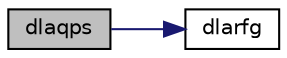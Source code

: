 digraph "dlaqps"
{
 // LATEX_PDF_SIZE
  edge [fontname="Helvetica",fontsize="10",labelfontname="Helvetica",labelfontsize="10"];
  node [fontname="Helvetica",fontsize="10",shape=record];
  rankdir="LR";
  Node1 [label="dlaqps",height=0.2,width=0.4,color="black", fillcolor="grey75", style="filled", fontcolor="black",tooltip="DLAQPS computes a step of QR factorization with column pivoting of a real m-by-n matrix A by using BL..."];
  Node1 -> Node2 [color="midnightblue",fontsize="10",style="solid",fontname="Helvetica"];
  Node2 [label="dlarfg",height=0.2,width=0.4,color="black", fillcolor="white", style="filled",URL="$dlarfg_8f.html#aabb59655e820b3551af27781bd716143",tooltip="DLARFG generates an elementary reflector (Householder matrix)."];
}
